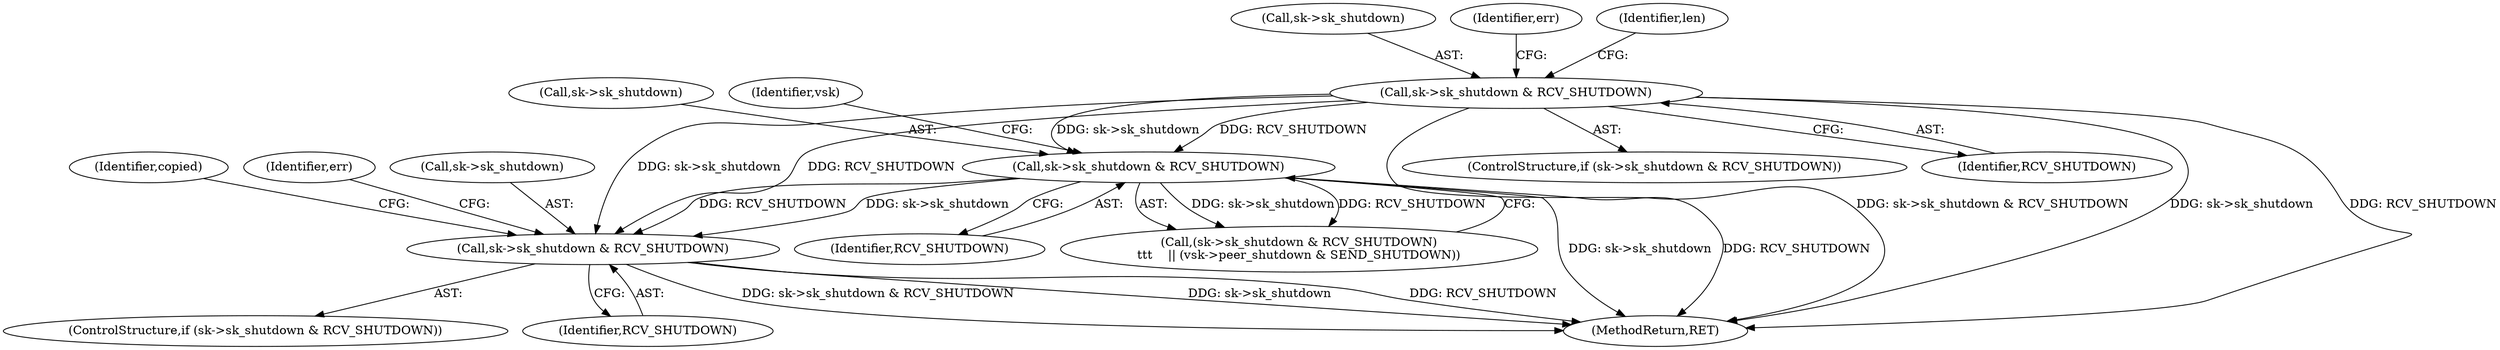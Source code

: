 digraph "0_linux_d5e0d0f607a7a029c6563a0470d88255c89a8d11@pointer" {
"1000419" [label="(Call,sk->sk_shutdown & RCV_SHUTDOWN)"];
"1000339" [label="(Call,sk->sk_shutdown & RCV_SHUTDOWN)"];
"1000174" [label="(Call,sk->sk_shutdown & RCV_SHUTDOWN)"];
"1000475" [label="(MethodReturn,RET)"];
"1000343" [label="(Identifier,RCV_SHUTDOWN)"];
"1000173" [label="(ControlStructure,if (sk->sk_shutdown & RCV_SHUTDOWN))"];
"1000340" [label="(Call,sk->sk_shutdown)"];
"1000338" [label="(Call,(sk->sk_shutdown & RCV_SHUTDOWN)\n\t\t\t    || (vsk->peer_shutdown & SEND_SHUTDOWN))"];
"1000175" [label="(Call,sk->sk_shutdown)"];
"1000174" [label="(Call,sk->sk_shutdown & RCV_SHUTDOWN)"];
"1000429" [label="(Identifier,copied)"];
"1000346" [label="(Identifier,vsk)"];
"1000181" [label="(Identifier,err)"];
"1000425" [label="(Identifier,err)"];
"1000339" [label="(Call,sk->sk_shutdown & RCV_SHUTDOWN)"];
"1000418" [label="(ControlStructure,if (sk->sk_shutdown & RCV_SHUTDOWN))"];
"1000420" [label="(Call,sk->sk_shutdown)"];
"1000423" [label="(Identifier,RCV_SHUTDOWN)"];
"1000186" [label="(Identifier,len)"];
"1000419" [label="(Call,sk->sk_shutdown & RCV_SHUTDOWN)"];
"1000178" [label="(Identifier,RCV_SHUTDOWN)"];
"1000419" -> "1000418"  [label="AST: "];
"1000419" -> "1000423"  [label="CFG: "];
"1000420" -> "1000419"  [label="AST: "];
"1000423" -> "1000419"  [label="AST: "];
"1000425" -> "1000419"  [label="CFG: "];
"1000429" -> "1000419"  [label="CFG: "];
"1000419" -> "1000475"  [label="DDG: sk->sk_shutdown"];
"1000419" -> "1000475"  [label="DDG: RCV_SHUTDOWN"];
"1000419" -> "1000475"  [label="DDG: sk->sk_shutdown & RCV_SHUTDOWN"];
"1000339" -> "1000419"  [label="DDG: sk->sk_shutdown"];
"1000339" -> "1000419"  [label="DDG: RCV_SHUTDOWN"];
"1000174" -> "1000419"  [label="DDG: sk->sk_shutdown"];
"1000174" -> "1000419"  [label="DDG: RCV_SHUTDOWN"];
"1000339" -> "1000338"  [label="AST: "];
"1000339" -> "1000343"  [label="CFG: "];
"1000340" -> "1000339"  [label="AST: "];
"1000343" -> "1000339"  [label="AST: "];
"1000346" -> "1000339"  [label="CFG: "];
"1000338" -> "1000339"  [label="CFG: "];
"1000339" -> "1000475"  [label="DDG: RCV_SHUTDOWN"];
"1000339" -> "1000475"  [label="DDG: sk->sk_shutdown"];
"1000339" -> "1000338"  [label="DDG: sk->sk_shutdown"];
"1000339" -> "1000338"  [label="DDG: RCV_SHUTDOWN"];
"1000174" -> "1000339"  [label="DDG: sk->sk_shutdown"];
"1000174" -> "1000339"  [label="DDG: RCV_SHUTDOWN"];
"1000174" -> "1000173"  [label="AST: "];
"1000174" -> "1000178"  [label="CFG: "];
"1000175" -> "1000174"  [label="AST: "];
"1000178" -> "1000174"  [label="AST: "];
"1000181" -> "1000174"  [label="CFG: "];
"1000186" -> "1000174"  [label="CFG: "];
"1000174" -> "1000475"  [label="DDG: RCV_SHUTDOWN"];
"1000174" -> "1000475"  [label="DDG: sk->sk_shutdown & RCV_SHUTDOWN"];
"1000174" -> "1000475"  [label="DDG: sk->sk_shutdown"];
}
